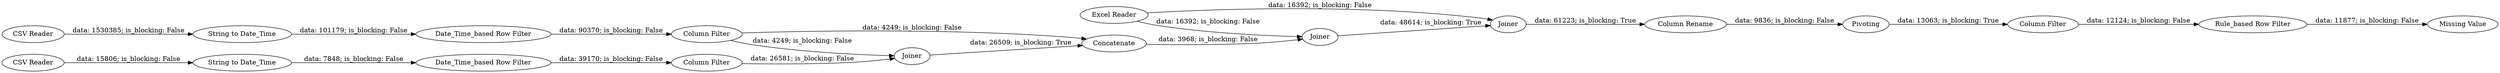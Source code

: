 digraph {
	"-764141046796713886_21" [label="String to Date_Time"]
	"-764141046796713886_14" [label="Column Rename"]
	"-764141046796713886_22" [label="Column Filter"]
	"-764141046796713886_10" [label=Joiner]
	"-764141046796713886_18" [label="CSV Reader"]
	"-764141046796713886_20" [label="Date_Time_based Row Filter"]
	"-764141046796713886_1" [label="CSV Reader"]
	"-764141046796713886_6" [label="String to Date_Time"]
	"-764141046796713886_11" [label="Column Filter"]
	"-764141046796713886_15" [label=Pivoting]
	"-764141046796713886_16" [label="Column Filter"]
	"-764141046796713886_17" [label="Rule_based Row Filter"]
	"-764141046796713886_13" [label=Joiner]
	"-764141046796713886_3" [label="Excel Reader"]
	"-764141046796713886_23" [label=Concatenate]
	"-764141046796713886_19" [label=Joiner]
	"-764141046796713886_24" [label="Missing Value"]
	"-764141046796713886_5" [label="Date_Time_based Row Filter"]
	"-764141046796713886_13" -> "-764141046796713886_14" [label="data: 61223; is_blocking: True"]
	"-764141046796713886_18" -> "-764141046796713886_21" [label="data: 15806; is_blocking: False"]
	"-764141046796713886_23" -> "-764141046796713886_10" [label="data: 3968; is_blocking: False"]
	"-764141046796713886_20" -> "-764141046796713886_22" [label="data: 39170; is_blocking: False"]
	"-764141046796713886_14" -> "-764141046796713886_15" [label="data: 9836; is_blocking: False"]
	"-764141046796713886_6" -> "-764141046796713886_5" [label="data: 101179; is_blocking: False"]
	"-764141046796713886_3" -> "-764141046796713886_10" [label="data: 16392; is_blocking: False"]
	"-764141046796713886_15" -> "-764141046796713886_16" [label="data: 13063; is_blocking: True"]
	"-764141046796713886_5" -> "-764141046796713886_11" [label="data: 90370; is_blocking: False"]
	"-764141046796713886_22" -> "-764141046796713886_19" [label="data: 26581; is_blocking: False"]
	"-764141046796713886_19" -> "-764141046796713886_23" [label="data: 26509; is_blocking: True"]
	"-764141046796713886_3" -> "-764141046796713886_13" [label="data: 16392; is_blocking: False"]
	"-764141046796713886_16" -> "-764141046796713886_17" [label="data: 12124; is_blocking: False"]
	"-764141046796713886_11" -> "-764141046796713886_19" [label="data: 4249; is_blocking: False"]
	"-764141046796713886_17" -> "-764141046796713886_24" [label="data: 11877; is_blocking: False"]
	"-764141046796713886_11" -> "-764141046796713886_23" [label="data: 4249; is_blocking: False"]
	"-764141046796713886_1" -> "-764141046796713886_6" [label="data: 1530385; is_blocking: False"]
	"-764141046796713886_21" -> "-764141046796713886_20" [label="data: 7848; is_blocking: False"]
	"-764141046796713886_10" -> "-764141046796713886_13" [label="data: 48614; is_blocking: True"]
	rankdir=LR
}
